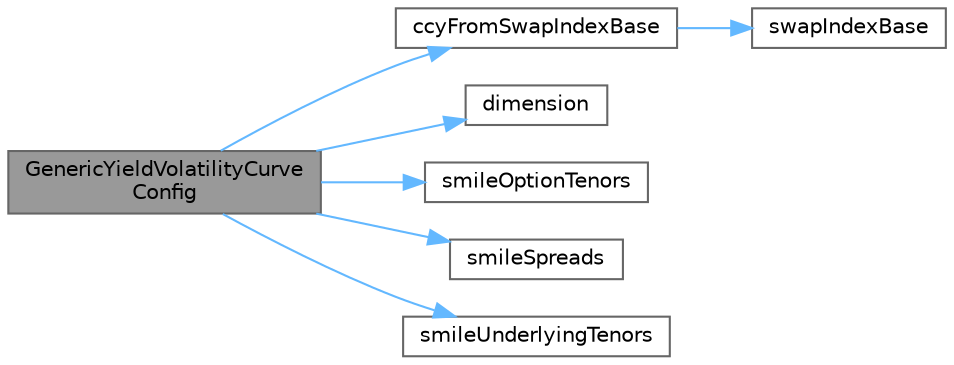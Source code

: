 digraph "GenericYieldVolatilityCurveConfig"
{
 // INTERACTIVE_SVG=YES
 // LATEX_PDF_SIZE
  bgcolor="transparent";
  edge [fontname=Helvetica,fontsize=10,labelfontname=Helvetica,labelfontsize=10];
  node [fontname=Helvetica,fontsize=10,shape=box,height=0.2,width=0.4];
  rankdir="LR";
  Node1 [label="GenericYieldVolatilityCurve\lConfig",height=0.2,width=0.4,color="gray40", fillcolor="grey60", style="filled", fontcolor="black",tooltip="Detailed constructor."];
  Node1 -> Node2 [color="steelblue1",style="solid"];
  Node2 [label="ccyFromSwapIndexBase",height=0.2,width=0.4,color="grey40", fillcolor="white", style="filled",URL="$classore_1_1data_1_1_generic_yield_volatility_curve_config.html#a587cfb399663ec4919f58aea45bb31ae",tooltip=" "];
  Node2 -> Node3 [color="steelblue1",style="solid"];
  Node3 [label="swapIndexBase",height=0.2,width=0.4,color="grey40", fillcolor="white", style="filled",URL="$classore_1_1data_1_1_generic_yield_volatility_curve_config.html#a165cc98bbbf255128307ca356a470089",tooltip=" "];
  Node1 -> Node4 [color="steelblue1",style="solid"];
  Node4 [label="dimension",height=0.2,width=0.4,color="grey40", fillcolor="white", style="filled",URL="$classore_1_1data_1_1_generic_yield_volatility_curve_config.html#adebf245c0c7544b789c203ceb0d03a99",tooltip=" "];
  Node1 -> Node5 [color="steelblue1",style="solid"];
  Node5 [label="smileOptionTenors",height=0.2,width=0.4,color="grey40", fillcolor="white", style="filled",URL="$classore_1_1data_1_1_generic_yield_volatility_curve_config.html#a27bd7e6a89b6aeb8867219de230c139d",tooltip=" "];
  Node1 -> Node6 [color="steelblue1",style="solid"];
  Node6 [label="smileSpreads",height=0.2,width=0.4,color="grey40", fillcolor="white", style="filled",URL="$classore_1_1data_1_1_generic_yield_volatility_curve_config.html#a991527a079e66d178d5924fef107b33c",tooltip=" "];
  Node1 -> Node7 [color="steelblue1",style="solid"];
  Node7 [label="smileUnderlyingTenors",height=0.2,width=0.4,color="grey40", fillcolor="white", style="filled",URL="$classore_1_1data_1_1_generic_yield_volatility_curve_config.html#afeb1a990503d73ac11d253d598024e8d",tooltip=" "];
}

